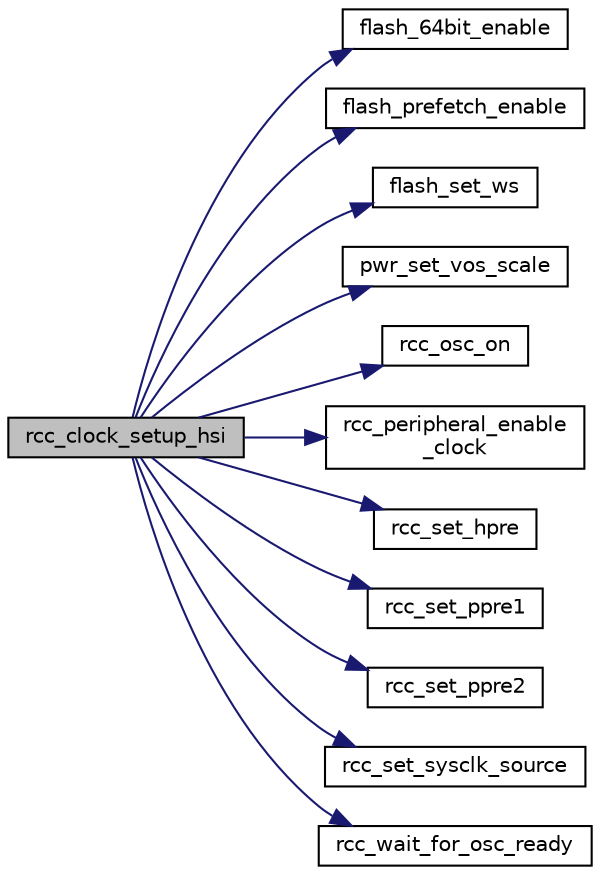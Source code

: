 digraph "rcc_clock_setup_hsi"
{
  edge [fontname="Helvetica",fontsize="10",labelfontname="Helvetica",labelfontsize="10"];
  node [fontname="Helvetica",fontsize="10",shape=record];
  rankdir="LR";
  Node1 [label="rcc_clock_setup_hsi",height=0.2,width=0.4,color="black", fillcolor="grey75", style="filled", fontcolor="black"];
  Node1 -> Node2 [color="midnightblue",fontsize="10",style="solid",fontname="Helvetica"];
  Node2 [label="flash_64bit_enable",height=0.2,width=0.4,color="black", fillcolor="white", style="filled",URL="$group__flash__defines.html#ga46ea5d4032d7ea65641376eca38202f8",tooltip="Enable 64 Bit Programming Mode. "];
  Node1 -> Node3 [color="midnightblue",fontsize="10",style="solid",fontname="Helvetica"];
  Node3 [label="flash_prefetch_enable",height=0.2,width=0.4,color="black", fillcolor="white", style="filled",URL="$group__flash__defines.html#ga0f76604d23e55a997cef486d8f93c8f7",tooltip="Enable the FLASH Prefetch Buffer. "];
  Node1 -> Node4 [color="midnightblue",fontsize="10",style="solid",fontname="Helvetica"];
  Node4 [label="flash_set_ws",height=0.2,width=0.4,color="black", fillcolor="white", style="filled",URL="$group__flash__defines.html#ga9347b16d27d64b79f507dc9cad8633b2",tooltip="Set the Number of Wait States. "];
  Node1 -> Node5 [color="midnightblue",fontsize="10",style="solid",fontname="Helvetica"];
  Node5 [label="pwr_set_vos_scale",height=0.2,width=0.4,color="black", fillcolor="white", style="filled",URL="$pwr_8h.html#aa22ffb6b23613688342c73dd591dcd60"];
  Node1 -> Node6 [color="midnightblue",fontsize="10",style="solid",fontname="Helvetica"];
  Node6 [label="rcc_osc_on",height=0.2,width=0.4,color="black", fillcolor="white", style="filled",URL="$group__rcc__defines.html#ga8dbd64d58e019803bf109609203d1afd"];
  Node1 -> Node7 [color="midnightblue",fontsize="10",style="solid",fontname="Helvetica"];
  Node7 [label="rcc_peripheral_enable\l_clock",height=0.2,width=0.4,color="black", fillcolor="white", style="filled",URL="$group__rcc__defines.html#gaaf3dd53c1ced02082fce0076976547a8",tooltip="RCC Enable Peripheral Clocks. "];
  Node1 -> Node8 [color="midnightblue",fontsize="10",style="solid",fontname="Helvetica"];
  Node8 [label="rcc_set_hpre",height=0.2,width=0.4,color="black", fillcolor="white", style="filled",URL="$group__rcc__defines.html#gae192b2cd0f37124db5ed76d599a5671b"];
  Node1 -> Node9 [color="midnightblue",fontsize="10",style="solid",fontname="Helvetica"];
  Node9 [label="rcc_set_ppre1",height=0.2,width=0.4,color="black", fillcolor="white", style="filled",URL="$group__rcc__defines.html#gaaf1b9174131b00a7014c0328a53a65a1"];
  Node1 -> Node10 [color="midnightblue",fontsize="10",style="solid",fontname="Helvetica"];
  Node10 [label="rcc_set_ppre2",height=0.2,width=0.4,color="black", fillcolor="white", style="filled",URL="$group__rcc__defines.html#gac40c9478480f3a44c381c15482a563cd"];
  Node1 -> Node11 [color="midnightblue",fontsize="10",style="solid",fontname="Helvetica"];
  Node11 [label="rcc_set_sysclk_source",height=0.2,width=0.4,color="black", fillcolor="white", style="filled",URL="$group__rcc__defines.html#ga2c291271812c333d975807cd5ec99a36"];
  Node1 -> Node12 [color="midnightblue",fontsize="10",style="solid",fontname="Helvetica"];
  Node12 [label="rcc_wait_for_osc_ready",height=0.2,width=0.4,color="black", fillcolor="white", style="filled",URL="$group__rcc__defines.html#ga0f9fac6ac510e119aebe5f62c53f073a"];
}
